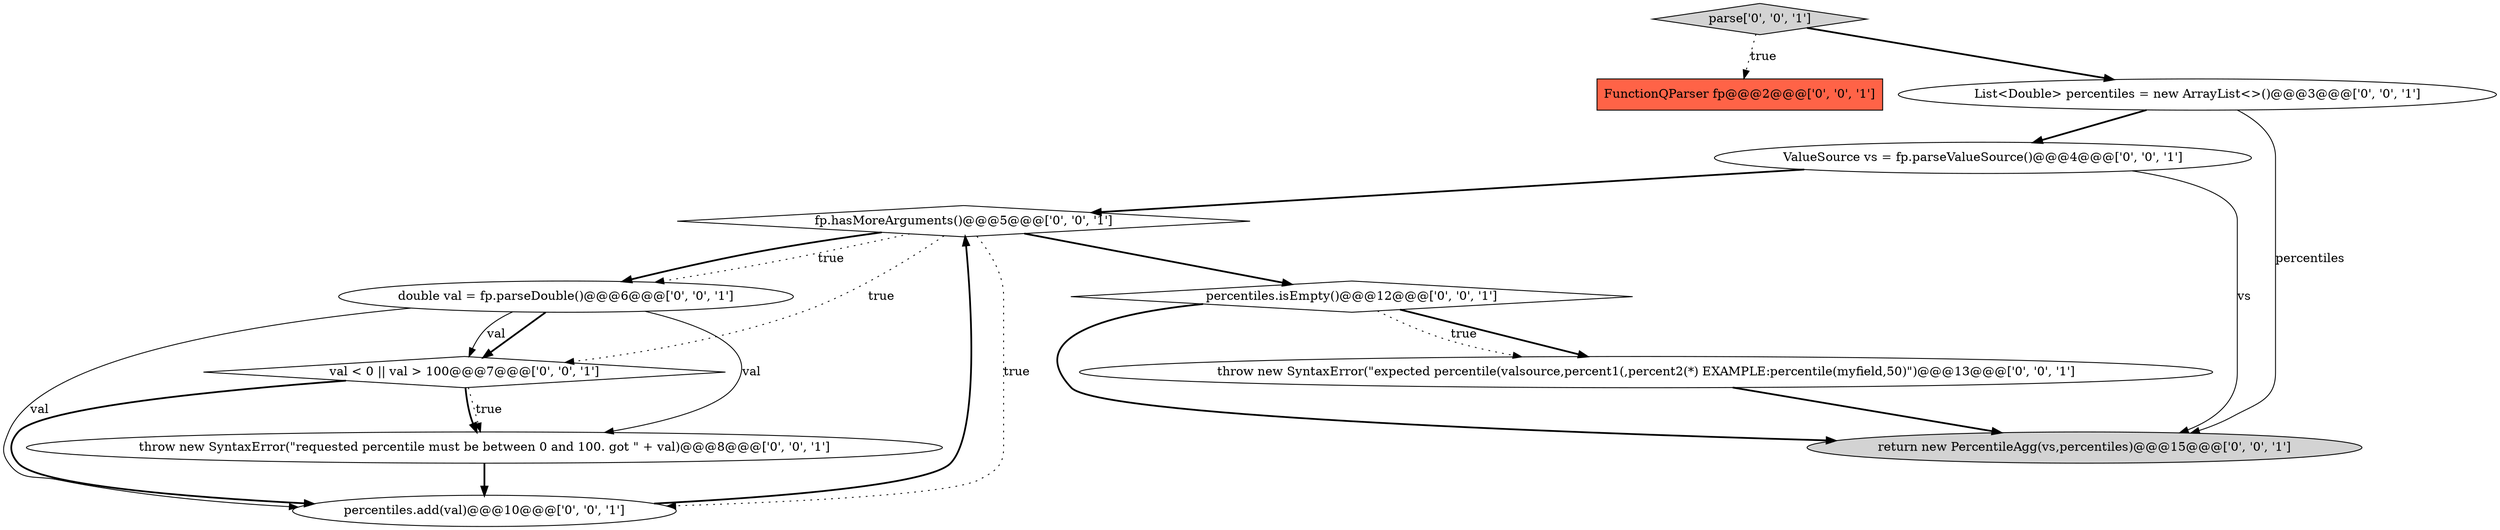 digraph {
10 [style = filled, label = "percentiles.isEmpty()@@@12@@@['0', '0', '1']", fillcolor = white, shape = diamond image = "AAA0AAABBB3BBB"];
5 [style = filled, label = "fp.hasMoreArguments()@@@5@@@['0', '0', '1']", fillcolor = white, shape = diamond image = "AAA0AAABBB3BBB"];
3 [style = filled, label = "double val = fp.parseDouble()@@@6@@@['0', '0', '1']", fillcolor = white, shape = ellipse image = "AAA0AAABBB3BBB"];
6 [style = filled, label = "throw new SyntaxError(\"requested percentile must be between 0 and 100. got \" + val)@@@8@@@['0', '0', '1']", fillcolor = white, shape = ellipse image = "AAA0AAABBB3BBB"];
4 [style = filled, label = "FunctionQParser fp@@@2@@@['0', '0', '1']", fillcolor = tomato, shape = box image = "AAA0AAABBB3BBB"];
11 [style = filled, label = "throw new SyntaxError(\"expected percentile(valsource,percent1(,percent2(*) EXAMPLE:percentile(myfield,50)\")@@@13@@@['0', '0', '1']", fillcolor = white, shape = ellipse image = "AAA0AAABBB3BBB"];
7 [style = filled, label = "return new PercentileAgg(vs,percentiles)@@@15@@@['0', '0', '1']", fillcolor = lightgray, shape = ellipse image = "AAA0AAABBB3BBB"];
1 [style = filled, label = "parse['0', '0', '1']", fillcolor = lightgray, shape = diamond image = "AAA0AAABBB3BBB"];
0 [style = filled, label = "List<Double> percentiles = new ArrayList<>()@@@3@@@['0', '0', '1']", fillcolor = white, shape = ellipse image = "AAA0AAABBB3BBB"];
9 [style = filled, label = "val < 0 || val > 100@@@7@@@['0', '0', '1']", fillcolor = white, shape = diamond image = "AAA0AAABBB3BBB"];
8 [style = filled, label = "percentiles.add(val)@@@10@@@['0', '0', '1']", fillcolor = white, shape = ellipse image = "AAA0AAABBB3BBB"];
2 [style = filled, label = "ValueSource vs = fp.parseValueSource()@@@4@@@['0', '0', '1']", fillcolor = white, shape = ellipse image = "AAA0AAABBB3BBB"];
2->7 [style = solid, label="vs"];
5->8 [style = dotted, label="true"];
8->5 [style = bold, label=""];
3->6 [style = solid, label="val"];
5->9 [style = dotted, label="true"];
2->5 [style = bold, label=""];
5->3 [style = dotted, label="true"];
0->7 [style = solid, label="percentiles"];
10->11 [style = bold, label=""];
5->10 [style = bold, label=""];
6->8 [style = bold, label=""];
3->8 [style = solid, label="val"];
9->6 [style = dotted, label="true"];
11->7 [style = bold, label=""];
9->6 [style = bold, label=""];
10->7 [style = bold, label=""];
3->9 [style = bold, label=""];
5->3 [style = bold, label=""];
0->2 [style = bold, label=""];
9->8 [style = bold, label=""];
10->11 [style = dotted, label="true"];
1->4 [style = dotted, label="true"];
3->9 [style = solid, label="val"];
1->0 [style = bold, label=""];
}

